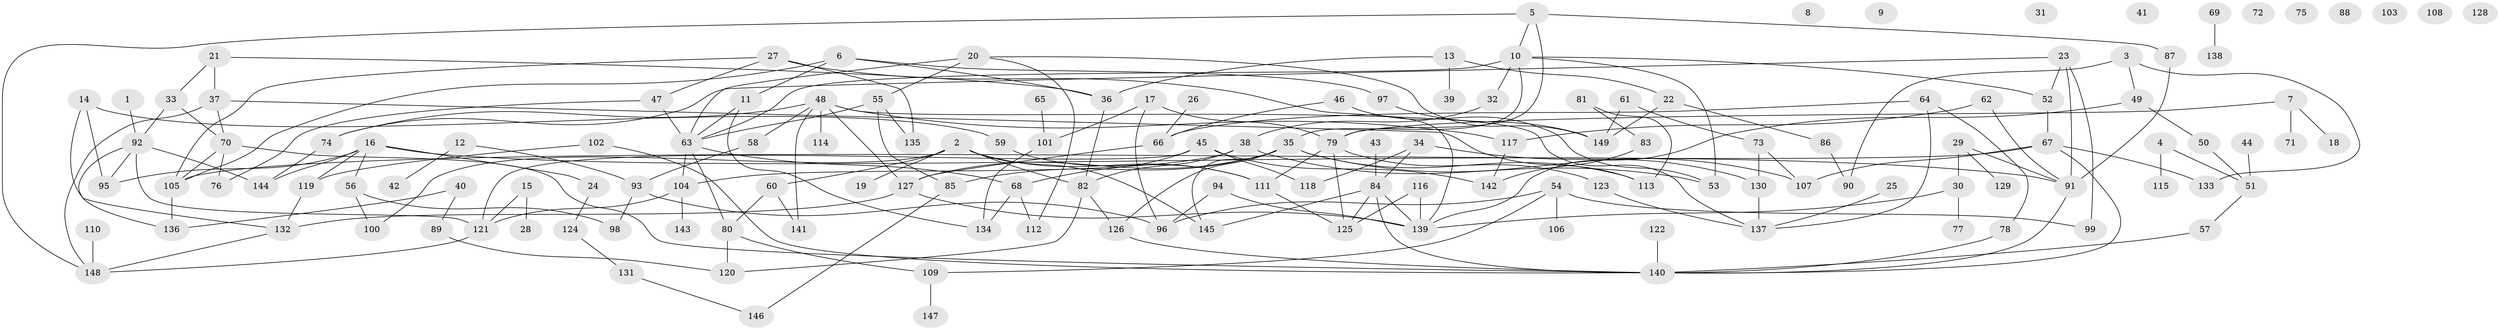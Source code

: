 // coarse degree distribution, {4: 0.13846153846153847, 7: 0.03076923076923077, 9: 0.03076923076923077, 6: 0.06153846153846154, 5: 0.12307692307692308, 2: 0.13846153846153847, 3: 0.24615384615384617, 10: 0.046153846153846156, 12: 0.015384615384615385, 8: 0.015384615384615385, 1: 0.15384615384615385}
// Generated by graph-tools (version 1.1) at 2025/48/03/04/25 22:48:00]
// undirected, 149 vertices, 208 edges
graph export_dot {
  node [color=gray90,style=filled];
  1;
  2;
  3;
  4;
  5;
  6;
  7;
  8;
  9;
  10;
  11;
  12;
  13;
  14;
  15;
  16;
  17;
  18;
  19;
  20;
  21;
  22;
  23;
  24;
  25;
  26;
  27;
  28;
  29;
  30;
  31;
  32;
  33;
  34;
  35;
  36;
  37;
  38;
  39;
  40;
  41;
  42;
  43;
  44;
  45;
  46;
  47;
  48;
  49;
  50;
  51;
  52;
  53;
  54;
  55;
  56;
  57;
  58;
  59;
  60;
  61;
  62;
  63;
  64;
  65;
  66;
  67;
  68;
  69;
  70;
  71;
  72;
  73;
  74;
  75;
  76;
  77;
  78;
  79;
  80;
  81;
  82;
  83;
  84;
  85;
  86;
  87;
  88;
  89;
  90;
  91;
  92;
  93;
  94;
  95;
  96;
  97;
  98;
  99;
  100;
  101;
  102;
  103;
  104;
  105;
  106;
  107;
  108;
  109;
  110;
  111;
  112;
  113;
  114;
  115;
  116;
  117;
  118;
  119;
  120;
  121;
  122;
  123;
  124;
  125;
  126;
  127;
  128;
  129;
  130;
  131;
  132;
  133;
  134;
  135;
  136;
  137;
  138;
  139;
  140;
  141;
  142;
  143;
  144;
  145;
  146;
  147;
  148;
  149;
  1 -- 92;
  2 -- 19;
  2 -- 60;
  2 -- 82;
  2 -- 100;
  2 -- 111;
  2 -- 145;
  3 -- 49;
  3 -- 90;
  3 -- 133;
  4 -- 51;
  4 -- 115;
  5 -- 10;
  5 -- 79;
  5 -- 87;
  5 -- 148;
  6 -- 11;
  6 -- 36;
  6 -- 97;
  6 -- 105;
  7 -- 18;
  7 -- 71;
  7 -- 79;
  10 -- 32;
  10 -- 35;
  10 -- 52;
  10 -- 53;
  10 -- 63;
  11 -- 63;
  11 -- 134;
  12 -- 42;
  12 -- 93;
  13 -- 22;
  13 -- 36;
  13 -- 39;
  14 -- 59;
  14 -- 95;
  14 -- 132;
  15 -- 28;
  15 -- 121;
  16 -- 24;
  16 -- 56;
  16 -- 91;
  16 -- 95;
  16 -- 119;
  16 -- 144;
  17 -- 79;
  17 -- 96;
  17 -- 101;
  20 -- 55;
  20 -- 63;
  20 -- 112;
  20 -- 149;
  21 -- 33;
  21 -- 36;
  21 -- 37;
  22 -- 86;
  22 -- 149;
  23 -- 52;
  23 -- 74;
  23 -- 91;
  23 -- 99;
  24 -- 124;
  25 -- 137;
  26 -- 66;
  27 -- 47;
  27 -- 105;
  27 -- 135;
  27 -- 139;
  29 -- 30;
  29 -- 91;
  29 -- 129;
  30 -- 77;
  30 -- 139;
  32 -- 38;
  33 -- 70;
  33 -- 92;
  34 -- 84;
  34 -- 118;
  34 -- 130;
  35 -- 85;
  35 -- 107;
  35 -- 113;
  35 -- 126;
  35 -- 127;
  35 -- 145;
  36 -- 82;
  37 -- 70;
  37 -- 113;
  37 -- 148;
  38 -- 53;
  38 -- 82;
  38 -- 104;
  40 -- 89;
  40 -- 136;
  43 -- 84;
  44 -- 51;
  45 -- 68;
  45 -- 118;
  45 -- 121;
  45 -- 142;
  46 -- 53;
  46 -- 66;
  47 -- 63;
  47 -- 76;
  48 -- 58;
  48 -- 74;
  48 -- 114;
  48 -- 117;
  48 -- 127;
  48 -- 137;
  48 -- 141;
  49 -- 50;
  49 -- 139;
  50 -- 51;
  51 -- 57;
  52 -- 67;
  54 -- 96;
  54 -- 99;
  54 -- 106;
  54 -- 109;
  55 -- 63;
  55 -- 85;
  55 -- 135;
  56 -- 98;
  56 -- 100;
  57 -- 140;
  58 -- 93;
  59 -- 111;
  60 -- 80;
  60 -- 141;
  61 -- 73;
  61 -- 149;
  62 -- 91;
  62 -- 117;
  63 -- 68;
  63 -- 80;
  63 -- 104;
  64 -- 66;
  64 -- 78;
  64 -- 137;
  65 -- 101;
  66 -- 127;
  67 -- 105;
  67 -- 107;
  67 -- 133;
  67 -- 140;
  68 -- 112;
  68 -- 134;
  69 -- 138;
  70 -- 76;
  70 -- 105;
  70 -- 140;
  73 -- 107;
  73 -- 130;
  74 -- 144;
  78 -- 140;
  79 -- 111;
  79 -- 123;
  79 -- 125;
  80 -- 109;
  80 -- 120;
  81 -- 83;
  81 -- 113;
  82 -- 120;
  82 -- 126;
  83 -- 142;
  84 -- 125;
  84 -- 139;
  84 -- 140;
  84 -- 145;
  85 -- 146;
  86 -- 90;
  87 -- 91;
  89 -- 120;
  91 -- 140;
  92 -- 95;
  92 -- 121;
  92 -- 136;
  92 -- 144;
  93 -- 96;
  93 -- 98;
  94 -- 96;
  94 -- 139;
  97 -- 149;
  101 -- 134;
  102 -- 119;
  102 -- 140;
  104 -- 121;
  104 -- 143;
  105 -- 136;
  109 -- 147;
  110 -- 148;
  111 -- 125;
  116 -- 125;
  116 -- 139;
  117 -- 142;
  119 -- 132;
  121 -- 148;
  122 -- 140;
  123 -- 137;
  124 -- 131;
  126 -- 140;
  127 -- 132;
  127 -- 139;
  130 -- 137;
  131 -- 146;
  132 -- 148;
}
